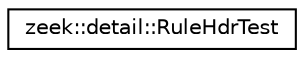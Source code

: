 digraph "Graphical Class Hierarchy"
{
 // LATEX_PDF_SIZE
  edge [fontname="Helvetica",fontsize="10",labelfontname="Helvetica",labelfontsize="10"];
  node [fontname="Helvetica",fontsize="10",shape=record];
  rankdir="LR";
  Node0 [label="zeek::detail::RuleHdrTest",height=0.2,width=0.4,color="black", fillcolor="white", style="filled",URL="$d4/d72/classzeek_1_1detail_1_1RuleHdrTest.html",tooltip=" "];
}
